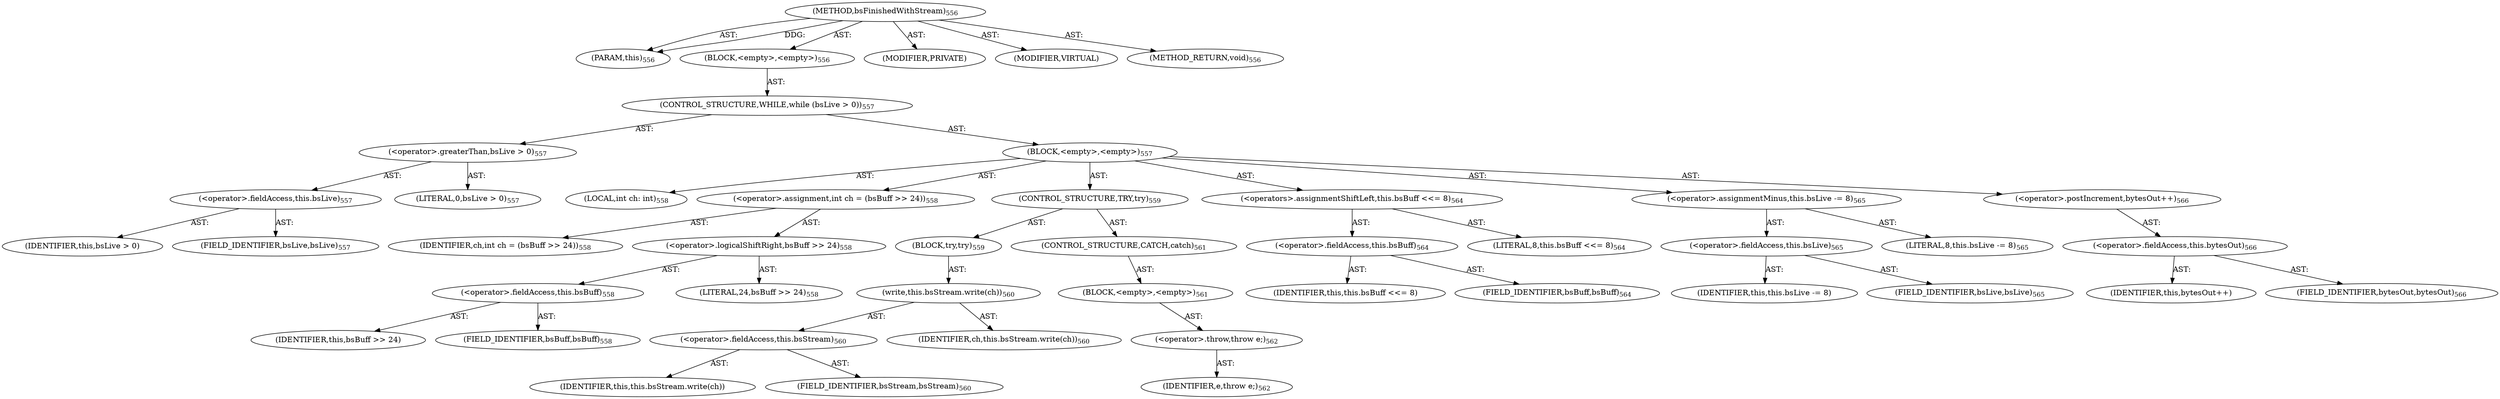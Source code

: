 digraph "bsFinishedWithStream" {  
"111669149712" [label = <(METHOD,bsFinishedWithStream)<SUB>556</SUB>> ]
"115964117030" [label = <(PARAM,this)<SUB>556</SUB>> ]
"25769803842" [label = <(BLOCK,&lt;empty&gt;,&lt;empty&gt;)<SUB>556</SUB>> ]
"47244640307" [label = <(CONTROL_STRUCTURE,WHILE,while (bsLive &gt; 0))<SUB>557</SUB>> ]
"30064771609" [label = <(&lt;operator&gt;.greaterThan,bsLive &gt; 0)<SUB>557</SUB>> ]
"30064771610" [label = <(&lt;operator&gt;.fieldAccess,this.bsLive)<SUB>557</SUB>> ]
"68719477192" [label = <(IDENTIFIER,this,bsLive &gt; 0)> ]
"55834574968" [label = <(FIELD_IDENTIFIER,bsLive,bsLive)<SUB>557</SUB>> ]
"90194313379" [label = <(LITERAL,0,bsLive &gt; 0)<SUB>557</SUB>> ]
"25769803843" [label = <(BLOCK,&lt;empty&gt;,&lt;empty&gt;)<SUB>557</SUB>> ]
"94489280540" [label = <(LOCAL,int ch: int)<SUB>558</SUB>> ]
"30064771611" [label = <(&lt;operator&gt;.assignment,int ch = (bsBuff &gt;&gt; 24))<SUB>558</SUB>> ]
"68719477193" [label = <(IDENTIFIER,ch,int ch = (bsBuff &gt;&gt; 24))<SUB>558</SUB>> ]
"30064771612" [label = <(&lt;operator&gt;.logicalShiftRight,bsBuff &gt;&gt; 24)<SUB>558</SUB>> ]
"30064771613" [label = <(&lt;operator&gt;.fieldAccess,this.bsBuff)<SUB>558</SUB>> ]
"68719477194" [label = <(IDENTIFIER,this,bsBuff &gt;&gt; 24)> ]
"55834574969" [label = <(FIELD_IDENTIFIER,bsBuff,bsBuff)<SUB>558</SUB>> ]
"90194313380" [label = <(LITERAL,24,bsBuff &gt;&gt; 24)<SUB>558</SUB>> ]
"47244640308" [label = <(CONTROL_STRUCTURE,TRY,try)<SUB>559</SUB>> ]
"25769803844" [label = <(BLOCK,try,try)<SUB>559</SUB>> ]
"30064771614" [label = <(write,this.bsStream.write(ch))<SUB>560</SUB>> ]
"30064771615" [label = <(&lt;operator&gt;.fieldAccess,this.bsStream)<SUB>560</SUB>> ]
"68719477195" [label = <(IDENTIFIER,this,this.bsStream.write(ch))> ]
"55834574970" [label = <(FIELD_IDENTIFIER,bsStream,bsStream)<SUB>560</SUB>> ]
"68719477196" [label = <(IDENTIFIER,ch,this.bsStream.write(ch))<SUB>560</SUB>> ]
"47244640309" [label = <(CONTROL_STRUCTURE,CATCH,catch)<SUB>561</SUB>> ]
"25769803845" [label = <(BLOCK,&lt;empty&gt;,&lt;empty&gt;)<SUB>561</SUB>> ]
"30064771616" [label = <(&lt;operator&gt;.throw,throw e;)<SUB>562</SUB>> ]
"68719477197" [label = <(IDENTIFIER,e,throw e;)<SUB>562</SUB>> ]
"30064771617" [label = <(&lt;operators&gt;.assignmentShiftLeft,this.bsBuff &lt;&lt;= 8)<SUB>564</SUB>> ]
"30064771618" [label = <(&lt;operator&gt;.fieldAccess,this.bsBuff)<SUB>564</SUB>> ]
"68719477198" [label = <(IDENTIFIER,this,this.bsBuff &lt;&lt;= 8)> ]
"55834574971" [label = <(FIELD_IDENTIFIER,bsBuff,bsBuff)<SUB>564</SUB>> ]
"90194313381" [label = <(LITERAL,8,this.bsBuff &lt;&lt;= 8)<SUB>564</SUB>> ]
"30064771619" [label = <(&lt;operator&gt;.assignmentMinus,this.bsLive -= 8)<SUB>565</SUB>> ]
"30064771620" [label = <(&lt;operator&gt;.fieldAccess,this.bsLive)<SUB>565</SUB>> ]
"68719477199" [label = <(IDENTIFIER,this,this.bsLive -= 8)> ]
"55834574972" [label = <(FIELD_IDENTIFIER,bsLive,bsLive)<SUB>565</SUB>> ]
"90194313382" [label = <(LITERAL,8,this.bsLive -= 8)<SUB>565</SUB>> ]
"30064771621" [label = <(&lt;operator&gt;.postIncrement,bytesOut++)<SUB>566</SUB>> ]
"30064771622" [label = <(&lt;operator&gt;.fieldAccess,this.bytesOut)<SUB>566</SUB>> ]
"68719477200" [label = <(IDENTIFIER,this,bytesOut++)> ]
"55834574973" [label = <(FIELD_IDENTIFIER,bytesOut,bytesOut)<SUB>566</SUB>> ]
"133143986245" [label = <(MODIFIER,PRIVATE)> ]
"133143986246" [label = <(MODIFIER,VIRTUAL)> ]
"128849018896" [label = <(METHOD_RETURN,void)<SUB>556</SUB>> ]
  "111669149712" -> "115964117030"  [ label = "AST: "] 
  "111669149712" -> "25769803842"  [ label = "AST: "] 
  "111669149712" -> "133143986245"  [ label = "AST: "] 
  "111669149712" -> "133143986246"  [ label = "AST: "] 
  "111669149712" -> "128849018896"  [ label = "AST: "] 
  "25769803842" -> "47244640307"  [ label = "AST: "] 
  "47244640307" -> "30064771609"  [ label = "AST: "] 
  "47244640307" -> "25769803843"  [ label = "AST: "] 
  "30064771609" -> "30064771610"  [ label = "AST: "] 
  "30064771609" -> "90194313379"  [ label = "AST: "] 
  "30064771610" -> "68719477192"  [ label = "AST: "] 
  "30064771610" -> "55834574968"  [ label = "AST: "] 
  "25769803843" -> "94489280540"  [ label = "AST: "] 
  "25769803843" -> "30064771611"  [ label = "AST: "] 
  "25769803843" -> "47244640308"  [ label = "AST: "] 
  "25769803843" -> "30064771617"  [ label = "AST: "] 
  "25769803843" -> "30064771619"  [ label = "AST: "] 
  "25769803843" -> "30064771621"  [ label = "AST: "] 
  "30064771611" -> "68719477193"  [ label = "AST: "] 
  "30064771611" -> "30064771612"  [ label = "AST: "] 
  "30064771612" -> "30064771613"  [ label = "AST: "] 
  "30064771612" -> "90194313380"  [ label = "AST: "] 
  "30064771613" -> "68719477194"  [ label = "AST: "] 
  "30064771613" -> "55834574969"  [ label = "AST: "] 
  "47244640308" -> "25769803844"  [ label = "AST: "] 
  "47244640308" -> "47244640309"  [ label = "AST: "] 
  "25769803844" -> "30064771614"  [ label = "AST: "] 
  "30064771614" -> "30064771615"  [ label = "AST: "] 
  "30064771614" -> "68719477196"  [ label = "AST: "] 
  "30064771615" -> "68719477195"  [ label = "AST: "] 
  "30064771615" -> "55834574970"  [ label = "AST: "] 
  "47244640309" -> "25769803845"  [ label = "AST: "] 
  "25769803845" -> "30064771616"  [ label = "AST: "] 
  "30064771616" -> "68719477197"  [ label = "AST: "] 
  "30064771617" -> "30064771618"  [ label = "AST: "] 
  "30064771617" -> "90194313381"  [ label = "AST: "] 
  "30064771618" -> "68719477198"  [ label = "AST: "] 
  "30064771618" -> "55834574971"  [ label = "AST: "] 
  "30064771619" -> "30064771620"  [ label = "AST: "] 
  "30064771619" -> "90194313382"  [ label = "AST: "] 
  "30064771620" -> "68719477199"  [ label = "AST: "] 
  "30064771620" -> "55834574972"  [ label = "AST: "] 
  "30064771621" -> "30064771622"  [ label = "AST: "] 
  "30064771622" -> "68719477200"  [ label = "AST: "] 
  "30064771622" -> "55834574973"  [ label = "AST: "] 
  "111669149712" -> "115964117030"  [ label = "DDG: "] 
}
